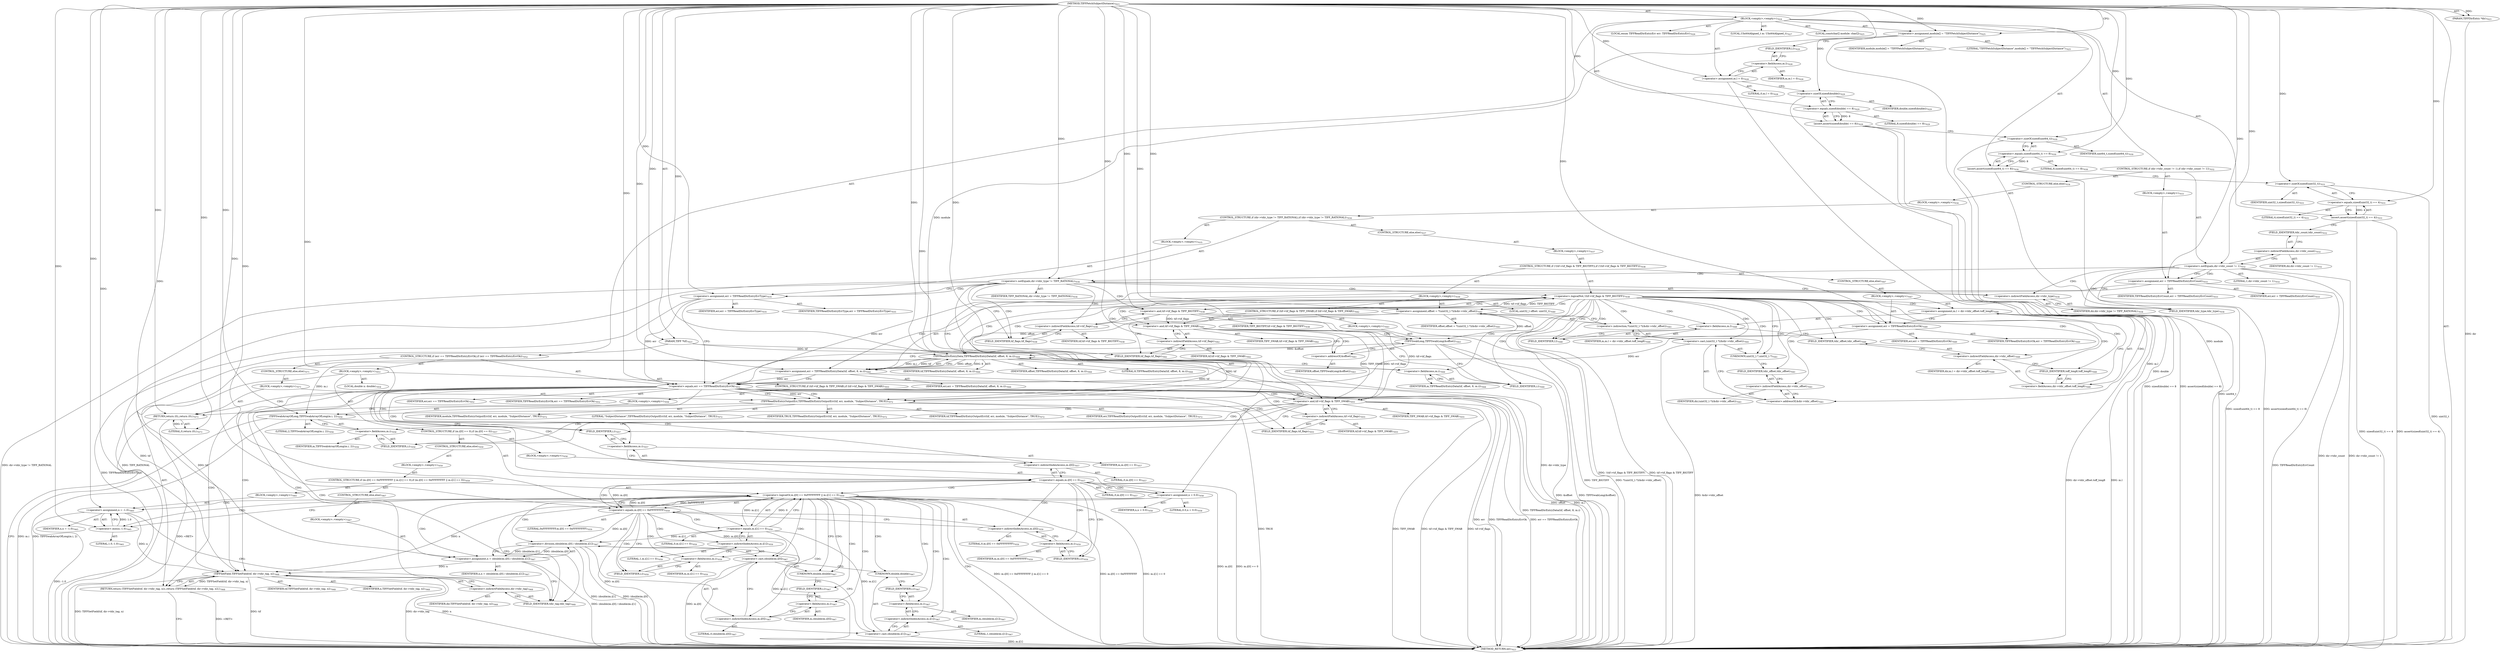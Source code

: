 digraph "TIFFFetchSubjectDistance" {  
"96665" [label = <(METHOD,TIFFFetchSubjectDistance)<SUB>7023</SUB>> ]
"96666" [label = <(PARAM,TIFF *tif)<SUB>7023</SUB>> ]
"96667" [label = <(PARAM,TIFFDirEntry *dir)<SUB>7023</SUB>> ]
"96668" [label = <(BLOCK,&lt;empty&gt;,&lt;empty&gt;)<SUB>7024</SUB>> ]
"96669" [label = <(LOCAL,constchar[] module: char[])<SUB>7025</SUB>> ]
"96670" [label = <(&lt;operator&gt;.assignment,module[] = &quot;TIFFFetchSubjectDistance&quot;)<SUB>7025</SUB>> ]
"96671" [label = <(IDENTIFIER,module,module[] = &quot;TIFFFetchSubjectDistance&quot;)<SUB>7025</SUB>> ]
"96672" [label = <(LITERAL,&quot;TIFFFetchSubjectDistance&quot;,module[] = &quot;TIFFFetchSubjectDistance&quot;)<SUB>7025</SUB>> ]
"96673" [label = <(LOCAL,enum TIFFReadDirEntryErr err: TIFFReadDirEntryErr)<SUB>7026</SUB>> ]
"96674" [label = <(LOCAL,UInt64Aligned_t m: UInt64Aligned_t)<SUB>7027</SUB>> ]
"96675" [label = <(&lt;operator&gt;.assignment,m.l = 0)<SUB>7028</SUB>> ]
"96676" [label = <(&lt;operator&gt;.fieldAccess,m.l)<SUB>7028</SUB>> ]
"96677" [label = <(IDENTIFIER,m,m.l = 0)<SUB>7028</SUB>> ]
"96678" [label = <(FIELD_IDENTIFIER,l,l)<SUB>7028</SUB>> ]
"96679" [label = <(LITERAL,0,m.l = 0)<SUB>7028</SUB>> ]
"96680" [label = <(assert,assert(sizeof(double) == 8))<SUB>7029</SUB>> ]
"96681" [label = <(&lt;operator&gt;.equals,sizeof(double) == 8)<SUB>7029</SUB>> ]
"96682" [label = <(&lt;operator&gt;.sizeOf,sizeof(double))<SUB>7029</SUB>> ]
"96683" [label = <(IDENTIFIER,double,sizeof(double))<SUB>7029</SUB>> ]
"96684" [label = <(LITERAL,8,sizeof(double) == 8)<SUB>7029</SUB>> ]
"96685" [label = <(assert,assert(sizeof(uint64_t) == 8))<SUB>7030</SUB>> ]
"96686" [label = <(&lt;operator&gt;.equals,sizeof(uint64_t) == 8)<SUB>7030</SUB>> ]
"96687" [label = <(&lt;operator&gt;.sizeOf,sizeof(uint64_t))<SUB>7030</SUB>> ]
"96688" [label = <(IDENTIFIER,uint64_t,sizeof(uint64_t))<SUB>7030</SUB>> ]
"96689" [label = <(LITERAL,8,sizeof(uint64_t) == 8)<SUB>7030</SUB>> ]
"96690" [label = <(assert,assert(sizeof(uint32_t) == 4))<SUB>7031</SUB>> ]
"96691" [label = <(&lt;operator&gt;.equals,sizeof(uint32_t) == 4)<SUB>7031</SUB>> ]
"96692" [label = <(&lt;operator&gt;.sizeOf,sizeof(uint32_t))<SUB>7031</SUB>> ]
"96693" [label = <(IDENTIFIER,uint32_t,sizeof(uint32_t))<SUB>7031</SUB>> ]
"96694" [label = <(LITERAL,4,sizeof(uint32_t) == 4)<SUB>7031</SUB>> ]
"96695" [label = <(CONTROL_STRUCTURE,if (dir-&gt;tdir_count != 1),if (dir-&gt;tdir_count != 1))<SUB>7032</SUB>> ]
"96696" [label = <(&lt;operator&gt;.notEquals,dir-&gt;tdir_count != 1)<SUB>7032</SUB>> ]
"96697" [label = <(&lt;operator&gt;.indirectFieldAccess,dir-&gt;tdir_count)<SUB>7032</SUB>> ]
"96698" [label = <(IDENTIFIER,dir,dir-&gt;tdir_count != 1)<SUB>7032</SUB>> ]
"96699" [label = <(FIELD_IDENTIFIER,tdir_count,tdir_count)<SUB>7032</SUB>> ]
"96700" [label = <(LITERAL,1,dir-&gt;tdir_count != 1)<SUB>7032</SUB>> ]
"96701" [label = <(BLOCK,&lt;empty&gt;,&lt;empty&gt;)<SUB>7033</SUB>> ]
"96702" [label = <(&lt;operator&gt;.assignment,err = TIFFReadDirEntryErrCount)<SUB>7033</SUB>> ]
"96703" [label = <(IDENTIFIER,err,err = TIFFReadDirEntryErrCount)<SUB>7033</SUB>> ]
"96704" [label = <(IDENTIFIER,TIFFReadDirEntryErrCount,err = TIFFReadDirEntryErrCount)<SUB>7033</SUB>> ]
"96705" [label = <(CONTROL_STRUCTURE,else,else)<SUB>7034</SUB>> ]
"96706" [label = <(BLOCK,&lt;empty&gt;,&lt;empty&gt;)<SUB>7034</SUB>> ]
"96707" [label = <(CONTROL_STRUCTURE,if (dir-&gt;tdir_type != TIFF_RATIONAL),if (dir-&gt;tdir_type != TIFF_RATIONAL))<SUB>7034</SUB>> ]
"96708" [label = <(&lt;operator&gt;.notEquals,dir-&gt;tdir_type != TIFF_RATIONAL)<SUB>7034</SUB>> ]
"96709" [label = <(&lt;operator&gt;.indirectFieldAccess,dir-&gt;tdir_type)<SUB>7034</SUB>> ]
"96710" [label = <(IDENTIFIER,dir,dir-&gt;tdir_type != TIFF_RATIONAL)<SUB>7034</SUB>> ]
"96711" [label = <(FIELD_IDENTIFIER,tdir_type,tdir_type)<SUB>7034</SUB>> ]
"96712" [label = <(IDENTIFIER,TIFF_RATIONAL,dir-&gt;tdir_type != TIFF_RATIONAL)<SUB>7034</SUB>> ]
"96713" [label = <(BLOCK,&lt;empty&gt;,&lt;empty&gt;)<SUB>7035</SUB>> ]
"96714" [label = <(&lt;operator&gt;.assignment,err = TIFFReadDirEntryErrType)<SUB>7035</SUB>> ]
"96715" [label = <(IDENTIFIER,err,err = TIFFReadDirEntryErrType)<SUB>7035</SUB>> ]
"96716" [label = <(IDENTIFIER,TIFFReadDirEntryErrType,err = TIFFReadDirEntryErrType)<SUB>7035</SUB>> ]
"96717" [label = <(CONTROL_STRUCTURE,else,else)<SUB>7037</SUB>> ]
"96718" [label = <(BLOCK,&lt;empty&gt;,&lt;empty&gt;)<SUB>7037</SUB>> ]
"96719" [label = <(CONTROL_STRUCTURE,if (!(tif-&gt;tif_flags &amp; TIFF_BIGTIFF)),if (!(tif-&gt;tif_flags &amp; TIFF_BIGTIFF)))<SUB>7038</SUB>> ]
"96720" [label = <(&lt;operator&gt;.logicalNot,!(tif-&gt;tif_flags &amp; TIFF_BIGTIFF))<SUB>7038</SUB>> ]
"96721" [label = <(&lt;operator&gt;.and,tif-&gt;tif_flags &amp; TIFF_BIGTIFF)<SUB>7038</SUB>> ]
"96722" [label = <(&lt;operator&gt;.indirectFieldAccess,tif-&gt;tif_flags)<SUB>7038</SUB>> ]
"96723" [label = <(IDENTIFIER,tif,tif-&gt;tif_flags &amp; TIFF_BIGTIFF)<SUB>7038</SUB>> ]
"96724" [label = <(FIELD_IDENTIFIER,tif_flags,tif_flags)<SUB>7038</SUB>> ]
"96725" [label = <(IDENTIFIER,TIFF_BIGTIFF,tif-&gt;tif_flags &amp; TIFF_BIGTIFF)<SUB>7038</SUB>> ]
"96726" [label = <(BLOCK,&lt;empty&gt;,&lt;empty&gt;)<SUB>7039</SUB>> ]
"96727" [label = <(LOCAL,uint32_t offset: uint32_t)<SUB>7040</SUB>> ]
"96728" [label = <(&lt;operator&gt;.assignment,offset = *(uint32_t *)(&amp;dir-&gt;tdir_offset))<SUB>7041</SUB>> ]
"96729" [label = <(IDENTIFIER,offset,offset = *(uint32_t *)(&amp;dir-&gt;tdir_offset))<SUB>7041</SUB>> ]
"96730" [label = <(&lt;operator&gt;.indirection,*(uint32_t *)(&amp;dir-&gt;tdir_offset))<SUB>7041</SUB>> ]
"96731" [label = <(&lt;operator&gt;.cast,(uint32_t *)(&amp;dir-&gt;tdir_offset))<SUB>7041</SUB>> ]
"96732" [label = <(UNKNOWN,uint32_t *,uint32_t *)<SUB>7041</SUB>> ]
"96733" [label = <(&lt;operator&gt;.addressOf,&amp;dir-&gt;tdir_offset)<SUB>7041</SUB>> ]
"96734" [label = <(&lt;operator&gt;.indirectFieldAccess,dir-&gt;tdir_offset)<SUB>7041</SUB>> ]
"96735" [label = <(IDENTIFIER,dir,(uint32_t *)(&amp;dir-&gt;tdir_offset))<SUB>7041</SUB>> ]
"96736" [label = <(FIELD_IDENTIFIER,tdir_offset,tdir_offset)<SUB>7041</SUB>> ]
"96737" [label = <(CONTROL_STRUCTURE,if (tif-&gt;tif_flags &amp; TIFF_SWAB),if (tif-&gt;tif_flags &amp; TIFF_SWAB))<SUB>7042</SUB>> ]
"96738" [label = <(&lt;operator&gt;.and,tif-&gt;tif_flags &amp; TIFF_SWAB)<SUB>7042</SUB>> ]
"96739" [label = <(&lt;operator&gt;.indirectFieldAccess,tif-&gt;tif_flags)<SUB>7042</SUB>> ]
"96740" [label = <(IDENTIFIER,tif,tif-&gt;tif_flags &amp; TIFF_SWAB)<SUB>7042</SUB>> ]
"96741" [label = <(FIELD_IDENTIFIER,tif_flags,tif_flags)<SUB>7042</SUB>> ]
"96742" [label = <(IDENTIFIER,TIFF_SWAB,tif-&gt;tif_flags &amp; TIFF_SWAB)<SUB>7042</SUB>> ]
"96743" [label = <(BLOCK,&lt;empty&gt;,&lt;empty&gt;)<SUB>7043</SUB>> ]
"96744" [label = <(TIFFSwabLong,TIFFSwabLong(&amp;offset))<SUB>7043</SUB>> ]
"96745" [label = <(&lt;operator&gt;.addressOf,&amp;offset)<SUB>7043</SUB>> ]
"96746" [label = <(IDENTIFIER,offset,TIFFSwabLong(&amp;offset))<SUB>7043</SUB>> ]
"96747" [label = <(&lt;operator&gt;.assignment,err = TIFFReadDirEntryData(tif, offset, 8, m.i))<SUB>7044</SUB>> ]
"96748" [label = <(IDENTIFIER,err,err = TIFFReadDirEntryData(tif, offset, 8, m.i))<SUB>7044</SUB>> ]
"96749" [label = <(TIFFReadDirEntryData,TIFFReadDirEntryData(tif, offset, 8, m.i))<SUB>7044</SUB>> ]
"96750" [label = <(IDENTIFIER,tif,TIFFReadDirEntryData(tif, offset, 8, m.i))<SUB>7044</SUB>> ]
"96751" [label = <(IDENTIFIER,offset,TIFFReadDirEntryData(tif, offset, 8, m.i))<SUB>7044</SUB>> ]
"96752" [label = <(LITERAL,8,TIFFReadDirEntryData(tif, offset, 8, m.i))<SUB>7044</SUB>> ]
"96753" [label = <(&lt;operator&gt;.fieldAccess,m.i)<SUB>7044</SUB>> ]
"96754" [label = <(IDENTIFIER,m,TIFFReadDirEntryData(tif, offset, 8, m.i))<SUB>7044</SUB>> ]
"96755" [label = <(FIELD_IDENTIFIER,i,i)<SUB>7044</SUB>> ]
"96756" [label = <(CONTROL_STRUCTURE,else,else)<SUB>7047</SUB>> ]
"96757" [label = <(BLOCK,&lt;empty&gt;,&lt;empty&gt;)<SUB>7047</SUB>> ]
"96758" [label = <(&lt;operator&gt;.assignment,m.l = dir-&gt;tdir_offset.toff_long8)<SUB>7048</SUB>> ]
"96759" [label = <(&lt;operator&gt;.fieldAccess,m.l)<SUB>7048</SUB>> ]
"96760" [label = <(IDENTIFIER,m,m.l = dir-&gt;tdir_offset.toff_long8)<SUB>7048</SUB>> ]
"96761" [label = <(FIELD_IDENTIFIER,l,l)<SUB>7048</SUB>> ]
"96762" [label = <(&lt;operator&gt;.fieldAccess,dir-&gt;tdir_offset.toff_long8)<SUB>7048</SUB>> ]
"96763" [label = <(&lt;operator&gt;.indirectFieldAccess,dir-&gt;tdir_offset)<SUB>7048</SUB>> ]
"96764" [label = <(IDENTIFIER,dir,m.l = dir-&gt;tdir_offset.toff_long8)<SUB>7048</SUB>> ]
"96765" [label = <(FIELD_IDENTIFIER,tdir_offset,tdir_offset)<SUB>7048</SUB>> ]
"96766" [label = <(FIELD_IDENTIFIER,toff_long8,toff_long8)<SUB>7048</SUB>> ]
"96767" [label = <(&lt;operator&gt;.assignment,err = TIFFReadDirEntryErrOk)<SUB>7049</SUB>> ]
"96768" [label = <(IDENTIFIER,err,err = TIFFReadDirEntryErrOk)<SUB>7049</SUB>> ]
"96769" [label = <(IDENTIFIER,TIFFReadDirEntryErrOk,err = TIFFReadDirEntryErrOk)<SUB>7049</SUB>> ]
"96770" [label = <(CONTROL_STRUCTURE,if (err == TIFFReadDirEntryErrOk),if (err == TIFFReadDirEntryErrOk))<SUB>7052</SUB>> ]
"96771" [label = <(&lt;operator&gt;.equals,err == TIFFReadDirEntryErrOk)<SUB>7052</SUB>> ]
"96772" [label = <(IDENTIFIER,err,err == TIFFReadDirEntryErrOk)<SUB>7052</SUB>> ]
"96773" [label = <(IDENTIFIER,TIFFReadDirEntryErrOk,err == TIFFReadDirEntryErrOk)<SUB>7052</SUB>> ]
"96774" [label = <(BLOCK,&lt;empty&gt;,&lt;empty&gt;)<SUB>7053</SUB>> ]
"96775" [label = <(LOCAL,double n: double)<SUB>7054</SUB>> ]
"96776" [label = <(CONTROL_STRUCTURE,if (tif-&gt;tif_flags &amp; TIFF_SWAB),if (tif-&gt;tif_flags &amp; TIFF_SWAB))<SUB>7055</SUB>> ]
"96777" [label = <(&lt;operator&gt;.and,tif-&gt;tif_flags &amp; TIFF_SWAB)<SUB>7055</SUB>> ]
"96778" [label = <(&lt;operator&gt;.indirectFieldAccess,tif-&gt;tif_flags)<SUB>7055</SUB>> ]
"96779" [label = <(IDENTIFIER,tif,tif-&gt;tif_flags &amp; TIFF_SWAB)<SUB>7055</SUB>> ]
"96780" [label = <(FIELD_IDENTIFIER,tif_flags,tif_flags)<SUB>7055</SUB>> ]
"96781" [label = <(IDENTIFIER,TIFF_SWAB,tif-&gt;tif_flags &amp; TIFF_SWAB)<SUB>7055</SUB>> ]
"96782" [label = <(BLOCK,&lt;empty&gt;,&lt;empty&gt;)<SUB>7056</SUB>> ]
"96783" [label = <(TIFFSwabArrayOfLong,TIFFSwabArrayOfLong(m.i, 2))<SUB>7056</SUB>> ]
"96784" [label = <(&lt;operator&gt;.fieldAccess,m.i)<SUB>7056</SUB>> ]
"96785" [label = <(IDENTIFIER,m,TIFFSwabArrayOfLong(m.i, 2))<SUB>7056</SUB>> ]
"96786" [label = <(FIELD_IDENTIFIER,i,i)<SUB>7056</SUB>> ]
"96787" [label = <(LITERAL,2,TIFFSwabArrayOfLong(m.i, 2))<SUB>7056</SUB>> ]
"96788" [label = <(CONTROL_STRUCTURE,if (m.i[0] == 0),if (m.i[0] == 0))<SUB>7057</SUB>> ]
"96789" [label = <(&lt;operator&gt;.equals,m.i[0] == 0)<SUB>7057</SUB>> ]
"96790" [label = <(&lt;operator&gt;.indirectIndexAccess,m.i[0])<SUB>7057</SUB>> ]
"96791" [label = <(&lt;operator&gt;.fieldAccess,m.i)<SUB>7057</SUB>> ]
"96792" [label = <(IDENTIFIER,m,m.i[0] == 0)<SUB>7057</SUB>> ]
"96793" [label = <(FIELD_IDENTIFIER,i,i)<SUB>7057</SUB>> ]
"96794" [label = <(LITERAL,0,m.i[0] == 0)<SUB>7057</SUB>> ]
"96795" [label = <(LITERAL,0,m.i[0] == 0)<SUB>7057</SUB>> ]
"96796" [label = <(BLOCK,&lt;empty&gt;,&lt;empty&gt;)<SUB>7058</SUB>> ]
"96797" [label = <(&lt;operator&gt;.assignment,n = 0.0)<SUB>7058</SUB>> ]
"96798" [label = <(IDENTIFIER,n,n = 0.0)<SUB>7058</SUB>> ]
"96799" [label = <(LITERAL,0.0,n = 0.0)<SUB>7058</SUB>> ]
"96800" [label = <(CONTROL_STRUCTURE,else,else)<SUB>7059</SUB>> ]
"96801" [label = <(BLOCK,&lt;empty&gt;,&lt;empty&gt;)<SUB>7059</SUB>> ]
"96802" [label = <(CONTROL_STRUCTURE,if (m.i[0] == 0xFFFFFFFF || m.i[1] == 0),if (m.i[0] == 0xFFFFFFFF || m.i[1] == 0))<SUB>7059</SUB>> ]
"96803" [label = <(&lt;operator&gt;.logicalOr,m.i[0] == 0xFFFFFFFF || m.i[1] == 0)<SUB>7059</SUB>> ]
"96804" [label = <(&lt;operator&gt;.equals,m.i[0] == 0xFFFFFFFF)<SUB>7059</SUB>> ]
"96805" [label = <(&lt;operator&gt;.indirectIndexAccess,m.i[0])<SUB>7059</SUB>> ]
"96806" [label = <(&lt;operator&gt;.fieldAccess,m.i)<SUB>7059</SUB>> ]
"96807" [label = <(IDENTIFIER,m,m.i[0] == 0xFFFFFFFF)<SUB>7059</SUB>> ]
"96808" [label = <(FIELD_IDENTIFIER,i,i)<SUB>7059</SUB>> ]
"96809" [label = <(LITERAL,0,m.i[0] == 0xFFFFFFFF)<SUB>7059</SUB>> ]
"96810" [label = <(LITERAL,0xFFFFFFFF,m.i[0] == 0xFFFFFFFF)<SUB>7059</SUB>> ]
"96811" [label = <(&lt;operator&gt;.equals,m.i[1] == 0)<SUB>7059</SUB>> ]
"96812" [label = <(&lt;operator&gt;.indirectIndexAccess,m.i[1])<SUB>7059</SUB>> ]
"96813" [label = <(&lt;operator&gt;.fieldAccess,m.i)<SUB>7059</SUB>> ]
"96814" [label = <(IDENTIFIER,m,m.i[1] == 0)<SUB>7059</SUB>> ]
"96815" [label = <(FIELD_IDENTIFIER,i,i)<SUB>7059</SUB>> ]
"96816" [label = <(LITERAL,1,m.i[1] == 0)<SUB>7059</SUB>> ]
"96817" [label = <(LITERAL,0,m.i[1] == 0)<SUB>7059</SUB>> ]
"96818" [label = <(BLOCK,&lt;empty&gt;,&lt;empty&gt;)<SUB>7065</SUB>> ]
"96819" [label = <(&lt;operator&gt;.assignment,n = -1.0)<SUB>7065</SUB>> ]
"96820" [label = <(IDENTIFIER,n,n = -1.0)<SUB>7065</SUB>> ]
"96821" [label = <(&lt;operator&gt;.minus,-1.0)<SUB>7065</SUB>> ]
"96822" [label = <(LITERAL,1.0,-1.0)<SUB>7065</SUB>> ]
"96823" [label = <(CONTROL_STRUCTURE,else,else)<SUB>7067</SUB>> ]
"96824" [label = <(BLOCK,&lt;empty&gt;,&lt;empty&gt;)<SUB>7067</SUB>> ]
"96825" [label = <(&lt;operator&gt;.assignment,n = (double)m.i[0] / (double)m.i[1])<SUB>7067</SUB>> ]
"96826" [label = <(IDENTIFIER,n,n = (double)m.i[0] / (double)m.i[1])<SUB>7067</SUB>> ]
"96827" [label = <(&lt;operator&gt;.division,(double)m.i[0] / (double)m.i[1])<SUB>7067</SUB>> ]
"96828" [label = <(&lt;operator&gt;.cast,(double)m.i[0])<SUB>7067</SUB>> ]
"96829" [label = <(UNKNOWN,double,double)<SUB>7067</SUB>> ]
"96830" [label = <(&lt;operator&gt;.indirectIndexAccess,m.i[0])<SUB>7067</SUB>> ]
"96831" [label = <(&lt;operator&gt;.fieldAccess,m.i)<SUB>7067</SUB>> ]
"96832" [label = <(IDENTIFIER,m,(double)m.i[0])<SUB>7067</SUB>> ]
"96833" [label = <(FIELD_IDENTIFIER,i,i)<SUB>7067</SUB>> ]
"96834" [label = <(LITERAL,0,(double)m.i[0])<SUB>7067</SUB>> ]
"96835" [label = <(&lt;operator&gt;.cast,(double)m.i[1])<SUB>7067</SUB>> ]
"96836" [label = <(UNKNOWN,double,double)<SUB>7067</SUB>> ]
"96837" [label = <(&lt;operator&gt;.indirectIndexAccess,m.i[1])<SUB>7067</SUB>> ]
"96838" [label = <(&lt;operator&gt;.fieldAccess,m.i)<SUB>7067</SUB>> ]
"96839" [label = <(IDENTIFIER,m,(double)m.i[1])<SUB>7067</SUB>> ]
"96840" [label = <(FIELD_IDENTIFIER,i,i)<SUB>7067</SUB>> ]
"96841" [label = <(LITERAL,1,(double)m.i[1])<SUB>7067</SUB>> ]
"96842" [label = <(RETURN,return (TIFFSetField(tif, dir-&gt;tdir_tag, n));,return (TIFFSetField(tif, dir-&gt;tdir_tag, n));)<SUB>7068</SUB>> ]
"96843" [label = <(TIFFSetField,TIFFSetField(tif, dir-&gt;tdir_tag, n))<SUB>7068</SUB>> ]
"96844" [label = <(IDENTIFIER,tif,TIFFSetField(tif, dir-&gt;tdir_tag, n))<SUB>7068</SUB>> ]
"96845" [label = <(&lt;operator&gt;.indirectFieldAccess,dir-&gt;tdir_tag)<SUB>7068</SUB>> ]
"96846" [label = <(IDENTIFIER,dir,TIFFSetField(tif, dir-&gt;tdir_tag, n))<SUB>7068</SUB>> ]
"96847" [label = <(FIELD_IDENTIFIER,tdir_tag,tdir_tag)<SUB>7068</SUB>> ]
"96848" [label = <(IDENTIFIER,n,TIFFSetField(tif, dir-&gt;tdir_tag, n))<SUB>7068</SUB>> ]
"96849" [label = <(CONTROL_STRUCTURE,else,else)<SUB>7071</SUB>> ]
"96850" [label = <(BLOCK,&lt;empty&gt;,&lt;empty&gt;)<SUB>7071</SUB>> ]
"96851" [label = <(TIFFReadDirEntryOutputErr,TIFFReadDirEntryOutputErr(tif, err, module, &quot;SubjectDistance&quot;, TRUE))<SUB>7072</SUB>> ]
"96852" [label = <(IDENTIFIER,tif,TIFFReadDirEntryOutputErr(tif, err, module, &quot;SubjectDistance&quot;, TRUE))<SUB>7072</SUB>> ]
"96853" [label = <(IDENTIFIER,err,TIFFReadDirEntryOutputErr(tif, err, module, &quot;SubjectDistance&quot;, TRUE))<SUB>7072</SUB>> ]
"96854" [label = <(IDENTIFIER,module,TIFFReadDirEntryOutputErr(tif, err, module, &quot;SubjectDistance&quot;, TRUE))<SUB>7072</SUB>> ]
"96855" [label = <(LITERAL,&quot;SubjectDistance&quot;,TIFFReadDirEntryOutputErr(tif, err, module, &quot;SubjectDistance&quot;, TRUE))<SUB>7072</SUB>> ]
"96856" [label = <(IDENTIFIER,TRUE,TIFFReadDirEntryOutputErr(tif, err, module, &quot;SubjectDistance&quot;, TRUE))<SUB>7072</SUB>> ]
"96857" [label = <(RETURN,return (0);,return (0);)<SUB>7073</SUB>> ]
"96858" [label = <(LITERAL,0,return (0);)<SUB>7073</SUB>> ]
"96859" [label = <(METHOD_RETURN,int)<SUB>7023</SUB>> ]
  "96665" -> "96666"  [ label = "AST: "] 
  "96665" -> "96667"  [ label = "AST: "] 
  "96665" -> "96668"  [ label = "AST: "] 
  "96665" -> "96859"  [ label = "AST: "] 
  "96668" -> "96669"  [ label = "AST: "] 
  "96668" -> "96670"  [ label = "AST: "] 
  "96668" -> "96673"  [ label = "AST: "] 
  "96668" -> "96674"  [ label = "AST: "] 
  "96668" -> "96675"  [ label = "AST: "] 
  "96668" -> "96680"  [ label = "AST: "] 
  "96668" -> "96685"  [ label = "AST: "] 
  "96668" -> "96690"  [ label = "AST: "] 
  "96668" -> "96695"  [ label = "AST: "] 
  "96668" -> "96770"  [ label = "AST: "] 
  "96670" -> "96671"  [ label = "AST: "] 
  "96670" -> "96672"  [ label = "AST: "] 
  "96675" -> "96676"  [ label = "AST: "] 
  "96675" -> "96679"  [ label = "AST: "] 
  "96676" -> "96677"  [ label = "AST: "] 
  "96676" -> "96678"  [ label = "AST: "] 
  "96680" -> "96681"  [ label = "AST: "] 
  "96681" -> "96682"  [ label = "AST: "] 
  "96681" -> "96684"  [ label = "AST: "] 
  "96682" -> "96683"  [ label = "AST: "] 
  "96685" -> "96686"  [ label = "AST: "] 
  "96686" -> "96687"  [ label = "AST: "] 
  "96686" -> "96689"  [ label = "AST: "] 
  "96687" -> "96688"  [ label = "AST: "] 
  "96690" -> "96691"  [ label = "AST: "] 
  "96691" -> "96692"  [ label = "AST: "] 
  "96691" -> "96694"  [ label = "AST: "] 
  "96692" -> "96693"  [ label = "AST: "] 
  "96695" -> "96696"  [ label = "AST: "] 
  "96695" -> "96701"  [ label = "AST: "] 
  "96695" -> "96705"  [ label = "AST: "] 
  "96696" -> "96697"  [ label = "AST: "] 
  "96696" -> "96700"  [ label = "AST: "] 
  "96697" -> "96698"  [ label = "AST: "] 
  "96697" -> "96699"  [ label = "AST: "] 
  "96701" -> "96702"  [ label = "AST: "] 
  "96702" -> "96703"  [ label = "AST: "] 
  "96702" -> "96704"  [ label = "AST: "] 
  "96705" -> "96706"  [ label = "AST: "] 
  "96706" -> "96707"  [ label = "AST: "] 
  "96707" -> "96708"  [ label = "AST: "] 
  "96707" -> "96713"  [ label = "AST: "] 
  "96707" -> "96717"  [ label = "AST: "] 
  "96708" -> "96709"  [ label = "AST: "] 
  "96708" -> "96712"  [ label = "AST: "] 
  "96709" -> "96710"  [ label = "AST: "] 
  "96709" -> "96711"  [ label = "AST: "] 
  "96713" -> "96714"  [ label = "AST: "] 
  "96714" -> "96715"  [ label = "AST: "] 
  "96714" -> "96716"  [ label = "AST: "] 
  "96717" -> "96718"  [ label = "AST: "] 
  "96718" -> "96719"  [ label = "AST: "] 
  "96719" -> "96720"  [ label = "AST: "] 
  "96719" -> "96726"  [ label = "AST: "] 
  "96719" -> "96756"  [ label = "AST: "] 
  "96720" -> "96721"  [ label = "AST: "] 
  "96721" -> "96722"  [ label = "AST: "] 
  "96721" -> "96725"  [ label = "AST: "] 
  "96722" -> "96723"  [ label = "AST: "] 
  "96722" -> "96724"  [ label = "AST: "] 
  "96726" -> "96727"  [ label = "AST: "] 
  "96726" -> "96728"  [ label = "AST: "] 
  "96726" -> "96737"  [ label = "AST: "] 
  "96726" -> "96747"  [ label = "AST: "] 
  "96728" -> "96729"  [ label = "AST: "] 
  "96728" -> "96730"  [ label = "AST: "] 
  "96730" -> "96731"  [ label = "AST: "] 
  "96731" -> "96732"  [ label = "AST: "] 
  "96731" -> "96733"  [ label = "AST: "] 
  "96733" -> "96734"  [ label = "AST: "] 
  "96734" -> "96735"  [ label = "AST: "] 
  "96734" -> "96736"  [ label = "AST: "] 
  "96737" -> "96738"  [ label = "AST: "] 
  "96737" -> "96743"  [ label = "AST: "] 
  "96738" -> "96739"  [ label = "AST: "] 
  "96738" -> "96742"  [ label = "AST: "] 
  "96739" -> "96740"  [ label = "AST: "] 
  "96739" -> "96741"  [ label = "AST: "] 
  "96743" -> "96744"  [ label = "AST: "] 
  "96744" -> "96745"  [ label = "AST: "] 
  "96745" -> "96746"  [ label = "AST: "] 
  "96747" -> "96748"  [ label = "AST: "] 
  "96747" -> "96749"  [ label = "AST: "] 
  "96749" -> "96750"  [ label = "AST: "] 
  "96749" -> "96751"  [ label = "AST: "] 
  "96749" -> "96752"  [ label = "AST: "] 
  "96749" -> "96753"  [ label = "AST: "] 
  "96753" -> "96754"  [ label = "AST: "] 
  "96753" -> "96755"  [ label = "AST: "] 
  "96756" -> "96757"  [ label = "AST: "] 
  "96757" -> "96758"  [ label = "AST: "] 
  "96757" -> "96767"  [ label = "AST: "] 
  "96758" -> "96759"  [ label = "AST: "] 
  "96758" -> "96762"  [ label = "AST: "] 
  "96759" -> "96760"  [ label = "AST: "] 
  "96759" -> "96761"  [ label = "AST: "] 
  "96762" -> "96763"  [ label = "AST: "] 
  "96762" -> "96766"  [ label = "AST: "] 
  "96763" -> "96764"  [ label = "AST: "] 
  "96763" -> "96765"  [ label = "AST: "] 
  "96767" -> "96768"  [ label = "AST: "] 
  "96767" -> "96769"  [ label = "AST: "] 
  "96770" -> "96771"  [ label = "AST: "] 
  "96770" -> "96774"  [ label = "AST: "] 
  "96770" -> "96849"  [ label = "AST: "] 
  "96771" -> "96772"  [ label = "AST: "] 
  "96771" -> "96773"  [ label = "AST: "] 
  "96774" -> "96775"  [ label = "AST: "] 
  "96774" -> "96776"  [ label = "AST: "] 
  "96774" -> "96788"  [ label = "AST: "] 
  "96774" -> "96842"  [ label = "AST: "] 
  "96776" -> "96777"  [ label = "AST: "] 
  "96776" -> "96782"  [ label = "AST: "] 
  "96777" -> "96778"  [ label = "AST: "] 
  "96777" -> "96781"  [ label = "AST: "] 
  "96778" -> "96779"  [ label = "AST: "] 
  "96778" -> "96780"  [ label = "AST: "] 
  "96782" -> "96783"  [ label = "AST: "] 
  "96783" -> "96784"  [ label = "AST: "] 
  "96783" -> "96787"  [ label = "AST: "] 
  "96784" -> "96785"  [ label = "AST: "] 
  "96784" -> "96786"  [ label = "AST: "] 
  "96788" -> "96789"  [ label = "AST: "] 
  "96788" -> "96796"  [ label = "AST: "] 
  "96788" -> "96800"  [ label = "AST: "] 
  "96789" -> "96790"  [ label = "AST: "] 
  "96789" -> "96795"  [ label = "AST: "] 
  "96790" -> "96791"  [ label = "AST: "] 
  "96790" -> "96794"  [ label = "AST: "] 
  "96791" -> "96792"  [ label = "AST: "] 
  "96791" -> "96793"  [ label = "AST: "] 
  "96796" -> "96797"  [ label = "AST: "] 
  "96797" -> "96798"  [ label = "AST: "] 
  "96797" -> "96799"  [ label = "AST: "] 
  "96800" -> "96801"  [ label = "AST: "] 
  "96801" -> "96802"  [ label = "AST: "] 
  "96802" -> "96803"  [ label = "AST: "] 
  "96802" -> "96818"  [ label = "AST: "] 
  "96802" -> "96823"  [ label = "AST: "] 
  "96803" -> "96804"  [ label = "AST: "] 
  "96803" -> "96811"  [ label = "AST: "] 
  "96804" -> "96805"  [ label = "AST: "] 
  "96804" -> "96810"  [ label = "AST: "] 
  "96805" -> "96806"  [ label = "AST: "] 
  "96805" -> "96809"  [ label = "AST: "] 
  "96806" -> "96807"  [ label = "AST: "] 
  "96806" -> "96808"  [ label = "AST: "] 
  "96811" -> "96812"  [ label = "AST: "] 
  "96811" -> "96817"  [ label = "AST: "] 
  "96812" -> "96813"  [ label = "AST: "] 
  "96812" -> "96816"  [ label = "AST: "] 
  "96813" -> "96814"  [ label = "AST: "] 
  "96813" -> "96815"  [ label = "AST: "] 
  "96818" -> "96819"  [ label = "AST: "] 
  "96819" -> "96820"  [ label = "AST: "] 
  "96819" -> "96821"  [ label = "AST: "] 
  "96821" -> "96822"  [ label = "AST: "] 
  "96823" -> "96824"  [ label = "AST: "] 
  "96824" -> "96825"  [ label = "AST: "] 
  "96825" -> "96826"  [ label = "AST: "] 
  "96825" -> "96827"  [ label = "AST: "] 
  "96827" -> "96828"  [ label = "AST: "] 
  "96827" -> "96835"  [ label = "AST: "] 
  "96828" -> "96829"  [ label = "AST: "] 
  "96828" -> "96830"  [ label = "AST: "] 
  "96830" -> "96831"  [ label = "AST: "] 
  "96830" -> "96834"  [ label = "AST: "] 
  "96831" -> "96832"  [ label = "AST: "] 
  "96831" -> "96833"  [ label = "AST: "] 
  "96835" -> "96836"  [ label = "AST: "] 
  "96835" -> "96837"  [ label = "AST: "] 
  "96837" -> "96838"  [ label = "AST: "] 
  "96837" -> "96841"  [ label = "AST: "] 
  "96838" -> "96839"  [ label = "AST: "] 
  "96838" -> "96840"  [ label = "AST: "] 
  "96842" -> "96843"  [ label = "AST: "] 
  "96843" -> "96844"  [ label = "AST: "] 
  "96843" -> "96845"  [ label = "AST: "] 
  "96843" -> "96848"  [ label = "AST: "] 
  "96845" -> "96846"  [ label = "AST: "] 
  "96845" -> "96847"  [ label = "AST: "] 
  "96849" -> "96850"  [ label = "AST: "] 
  "96850" -> "96851"  [ label = "AST: "] 
  "96850" -> "96857"  [ label = "AST: "] 
  "96851" -> "96852"  [ label = "AST: "] 
  "96851" -> "96853"  [ label = "AST: "] 
  "96851" -> "96854"  [ label = "AST: "] 
  "96851" -> "96855"  [ label = "AST: "] 
  "96851" -> "96856"  [ label = "AST: "] 
  "96857" -> "96858"  [ label = "AST: "] 
  "96670" -> "96678"  [ label = "CFG: "] 
  "96675" -> "96682"  [ label = "CFG: "] 
  "96680" -> "96687"  [ label = "CFG: "] 
  "96685" -> "96692"  [ label = "CFG: "] 
  "96690" -> "96699"  [ label = "CFG: "] 
  "96676" -> "96675"  [ label = "CFG: "] 
  "96681" -> "96680"  [ label = "CFG: "] 
  "96686" -> "96685"  [ label = "CFG: "] 
  "96691" -> "96690"  [ label = "CFG: "] 
  "96696" -> "96702"  [ label = "CFG: "] 
  "96696" -> "96711"  [ label = "CFG: "] 
  "96771" -> "96780"  [ label = "CFG: "] 
  "96771" -> "96851"  [ label = "CFG: "] 
  "96678" -> "96676"  [ label = "CFG: "] 
  "96682" -> "96681"  [ label = "CFG: "] 
  "96687" -> "96686"  [ label = "CFG: "] 
  "96692" -> "96691"  [ label = "CFG: "] 
  "96697" -> "96696"  [ label = "CFG: "] 
  "96702" -> "96771"  [ label = "CFG: "] 
  "96842" -> "96859"  [ label = "CFG: "] 
  "96699" -> "96697"  [ label = "CFG: "] 
  "96777" -> "96786"  [ label = "CFG: "] 
  "96777" -> "96793"  [ label = "CFG: "] 
  "96789" -> "96797"  [ label = "CFG: "] 
  "96789" -> "96808"  [ label = "CFG: "] 
  "96843" -> "96842"  [ label = "CFG: "] 
  "96851" -> "96857"  [ label = "CFG: "] 
  "96857" -> "96859"  [ label = "CFG: "] 
  "96708" -> "96714"  [ label = "CFG: "] 
  "96708" -> "96724"  [ label = "CFG: "] 
  "96778" -> "96777"  [ label = "CFG: "] 
  "96783" -> "96793"  [ label = "CFG: "] 
  "96790" -> "96789"  [ label = "CFG: "] 
  "96797" -> "96847"  [ label = "CFG: "] 
  "96845" -> "96843"  [ label = "CFG: "] 
  "96709" -> "96708"  [ label = "CFG: "] 
  "96714" -> "96771"  [ label = "CFG: "] 
  "96780" -> "96778"  [ label = "CFG: "] 
  "96784" -> "96783"  [ label = "CFG: "] 
  "96791" -> "96790"  [ label = "CFG: "] 
  "96847" -> "96845"  [ label = "CFG: "] 
  "96711" -> "96709"  [ label = "CFG: "] 
  "96786" -> "96784"  [ label = "CFG: "] 
  "96793" -> "96791"  [ label = "CFG: "] 
  "96803" -> "96821"  [ label = "CFG: "] 
  "96803" -> "96829"  [ label = "CFG: "] 
  "96720" -> "96732"  [ label = "CFG: "] 
  "96720" -> "96761"  [ label = "CFG: "] 
  "96804" -> "96803"  [ label = "CFG: "] 
  "96804" -> "96815"  [ label = "CFG: "] 
  "96811" -> "96803"  [ label = "CFG: "] 
  "96819" -> "96847"  [ label = "CFG: "] 
  "96721" -> "96720"  [ label = "CFG: "] 
  "96728" -> "96741"  [ label = "CFG: "] 
  "96747" -> "96771"  [ label = "CFG: "] 
  "96805" -> "96804"  [ label = "CFG: "] 
  "96812" -> "96811"  [ label = "CFG: "] 
  "96821" -> "96819"  [ label = "CFG: "] 
  "96825" -> "96847"  [ label = "CFG: "] 
  "96722" -> "96721"  [ label = "CFG: "] 
  "96730" -> "96728"  [ label = "CFG: "] 
  "96738" -> "96745"  [ label = "CFG: "] 
  "96738" -> "96755"  [ label = "CFG: "] 
  "96749" -> "96747"  [ label = "CFG: "] 
  "96758" -> "96767"  [ label = "CFG: "] 
  "96767" -> "96771"  [ label = "CFG: "] 
  "96806" -> "96805"  [ label = "CFG: "] 
  "96813" -> "96812"  [ label = "CFG: "] 
  "96827" -> "96825"  [ label = "CFG: "] 
  "96724" -> "96722"  [ label = "CFG: "] 
  "96731" -> "96730"  [ label = "CFG: "] 
  "96739" -> "96738"  [ label = "CFG: "] 
  "96744" -> "96755"  [ label = "CFG: "] 
  "96753" -> "96749"  [ label = "CFG: "] 
  "96759" -> "96765"  [ label = "CFG: "] 
  "96762" -> "96758"  [ label = "CFG: "] 
  "96808" -> "96806"  [ label = "CFG: "] 
  "96815" -> "96813"  [ label = "CFG: "] 
  "96828" -> "96836"  [ label = "CFG: "] 
  "96835" -> "96827"  [ label = "CFG: "] 
  "96732" -> "96736"  [ label = "CFG: "] 
  "96733" -> "96731"  [ label = "CFG: "] 
  "96741" -> "96739"  [ label = "CFG: "] 
  "96745" -> "96744"  [ label = "CFG: "] 
  "96755" -> "96753"  [ label = "CFG: "] 
  "96761" -> "96759"  [ label = "CFG: "] 
  "96763" -> "96766"  [ label = "CFG: "] 
  "96766" -> "96762"  [ label = "CFG: "] 
  "96829" -> "96833"  [ label = "CFG: "] 
  "96830" -> "96828"  [ label = "CFG: "] 
  "96836" -> "96840"  [ label = "CFG: "] 
  "96837" -> "96835"  [ label = "CFG: "] 
  "96734" -> "96733"  [ label = "CFG: "] 
  "96765" -> "96763"  [ label = "CFG: "] 
  "96831" -> "96830"  [ label = "CFG: "] 
  "96838" -> "96837"  [ label = "CFG: "] 
  "96736" -> "96734"  [ label = "CFG: "] 
  "96833" -> "96831"  [ label = "CFG: "] 
  "96840" -> "96838"  [ label = "CFG: "] 
  "96665" -> "96670"  [ label = "CFG: "] 
  "96842" -> "96859"  [ label = "DDG: &lt;RET&gt;"] 
  "96857" -> "96859"  [ label = "DDG: &lt;RET&gt;"] 
  "96667" -> "96859"  [ label = "DDG: dir"] 
  "96670" -> "96859"  [ label = "DDG: module"] 
  "96675" -> "96859"  [ label = "DDG: m.l"] 
  "96680" -> "96859"  [ label = "DDG: sizeof(double) == 8"] 
  "96680" -> "96859"  [ label = "DDG: assert(sizeof(double) == 8)"] 
  "96685" -> "96859"  [ label = "DDG: sizeof(uint64_t) == 8"] 
  "96685" -> "96859"  [ label = "DDG: assert(sizeof(uint64_t) == 8)"] 
  "96690" -> "96859"  [ label = "DDG: sizeof(uint32_t) == 4"] 
  "96690" -> "96859"  [ label = "DDG: assert(sizeof(uint32_t) == 4)"] 
  "96696" -> "96859"  [ label = "DDG: dir-&gt;tdir_count"] 
  "96696" -> "96859"  [ label = "DDG: dir-&gt;tdir_count != 1"] 
  "96708" -> "96859"  [ label = "DDG: dir-&gt;tdir_type"] 
  "96708" -> "96859"  [ label = "DDG: dir-&gt;tdir_type != TIFF_RATIONAL"] 
  "96720" -> "96859"  [ label = "DDG: tif-&gt;tif_flags &amp; TIFF_BIGTIFF"] 
  "96720" -> "96859"  [ label = "DDG: !(tif-&gt;tif_flags &amp; TIFF_BIGTIFF)"] 
  "96758" -> "96859"  [ label = "DDG: m.l"] 
  "96758" -> "96859"  [ label = "DDG: dir-&gt;tdir_offset.toff_long8"] 
  "96731" -> "96859"  [ label = "DDG: &amp;dir-&gt;tdir_offset"] 
  "96728" -> "96859"  [ label = "DDG: *(uint32_t *)(&amp;dir-&gt;tdir_offset)"] 
  "96744" -> "96859"  [ label = "DDG: &amp;offset"] 
  "96744" -> "96859"  [ label = "DDG: TIFFSwabLong(&amp;offset)"] 
  "96749" -> "96859"  [ label = "DDG: offset"] 
  "96749" -> "96859"  [ label = "DDG: m.i"] 
  "96747" -> "96859"  [ label = "DDG: TIFFReadDirEntryData(tif, offset, 8, m.i)"] 
  "96771" -> "96859"  [ label = "DDG: err"] 
  "96771" -> "96859"  [ label = "DDG: TIFFReadDirEntryErrOk"] 
  "96771" -> "96859"  [ label = "DDG: err == TIFFReadDirEntryErrOk"] 
  "96777" -> "96859"  [ label = "DDG: tif-&gt;tif_flags"] 
  "96777" -> "96859"  [ label = "DDG: TIFF_SWAB"] 
  "96777" -> "96859"  [ label = "DDG: tif-&gt;tif_flags &amp; TIFF_SWAB"] 
  "96783" -> "96859"  [ label = "DDG: m.i"] 
  "96783" -> "96859"  [ label = "DDG: TIFFSwabArrayOfLong(m.i, 2)"] 
  "96789" -> "96859"  [ label = "DDG: m.i[0]"] 
  "96789" -> "96859"  [ label = "DDG: m.i[0] == 0"] 
  "96804" -> "96859"  [ label = "DDG: m.i[0]"] 
  "96803" -> "96859"  [ label = "DDG: m.i[0] == 0xFFFFFFFF"] 
  "96811" -> "96859"  [ label = "DDG: m.i[1]"] 
  "96803" -> "96859"  [ label = "DDG: m.i[1] == 0"] 
  "96803" -> "96859"  [ label = "DDG: m.i[0] == 0xFFFFFFFF || m.i[1] == 0"] 
  "96828" -> "96859"  [ label = "DDG: m.i[0]"] 
  "96827" -> "96859"  [ label = "DDG: (double)m.i[0]"] 
  "96835" -> "96859"  [ label = "DDG: m.i[1]"] 
  "96827" -> "96859"  [ label = "DDG: (double)m.i[1]"] 
  "96825" -> "96859"  [ label = "DDG: (double)m.i[0] / (double)m.i[1]"] 
  "96819" -> "96859"  [ label = "DDG: -1.0"] 
  "96843" -> "96859"  [ label = "DDG: tif"] 
  "96843" -> "96859"  [ label = "DDG: dir-&gt;tdir_tag"] 
  "96843" -> "96859"  [ label = "DDG: n"] 
  "96843" -> "96859"  [ label = "DDG: TIFFSetField(tif, dir-&gt;tdir_tag, n)"] 
  "96682" -> "96859"  [ label = "DDG: double"] 
  "96708" -> "96859"  [ label = "DDG: TIFF_RATIONAL"] 
  "96714" -> "96859"  [ label = "DDG: TIFFReadDirEntryErrType"] 
  "96702" -> "96859"  [ label = "DDG: TIFFReadDirEntryErrCount"] 
  "96851" -> "96859"  [ label = "DDG: TRUE"] 
  "96692" -> "96859"  [ label = "DDG: uint32_t"] 
  "96687" -> "96859"  [ label = "DDG: uint64_t"] 
  "96721" -> "96859"  [ label = "DDG: TIFF_BIGTIFF"] 
  "96665" -> "96666"  [ label = "DDG: "] 
  "96665" -> "96667"  [ label = "DDG: "] 
  "96665" -> "96670"  [ label = "DDG: "] 
  "96665" -> "96675"  [ label = "DDG: "] 
  "96681" -> "96680"  [ label = "DDG: 8"] 
  "96686" -> "96685"  [ label = "DDG: 8"] 
  "96691" -> "96690"  [ label = "DDG: 4"] 
  "96665" -> "96681"  [ label = "DDG: "] 
  "96665" -> "96686"  [ label = "DDG: "] 
  "96665" -> "96691"  [ label = "DDG: "] 
  "96665" -> "96696"  [ label = "DDG: "] 
  "96665" -> "96702"  [ label = "DDG: "] 
  "96767" -> "96771"  [ label = "DDG: err"] 
  "96747" -> "96771"  [ label = "DDG: err"] 
  "96714" -> "96771"  [ label = "DDG: err"] 
  "96702" -> "96771"  [ label = "DDG: err"] 
  "96665" -> "96771"  [ label = "DDG: "] 
  "96843" -> "96842"  [ label = "DDG: TIFFSetField(tif, dir-&gt;tdir_tag, n)"] 
  "96665" -> "96682"  [ label = "DDG: "] 
  "96665" -> "96687"  [ label = "DDG: "] 
  "96665" -> "96692"  [ label = "DDG: "] 
  "96858" -> "96857"  [ label = "DDG: 0"] 
  "96665" -> "96857"  [ label = "DDG: "] 
  "96721" -> "96777"  [ label = "DDG: tif-&gt;tif_flags"] 
  "96738" -> "96777"  [ label = "DDG: tif-&gt;tif_flags"] 
  "96738" -> "96777"  [ label = "DDG: TIFF_SWAB"] 
  "96665" -> "96777"  [ label = "DDG: "] 
  "96665" -> "96789"  [ label = "DDG: "] 
  "96665" -> "96797"  [ label = "DDG: "] 
  "96749" -> "96843"  [ label = "DDG: tif"] 
  "96666" -> "96843"  [ label = "DDG: tif"] 
  "96665" -> "96843"  [ label = "DDG: "] 
  "96825" -> "96843"  [ label = "DDG: n"] 
  "96819" -> "96843"  [ label = "DDG: n"] 
  "96797" -> "96843"  [ label = "DDG: n"] 
  "96749" -> "96851"  [ label = "DDG: tif"] 
  "96666" -> "96851"  [ label = "DDG: tif"] 
  "96665" -> "96851"  [ label = "DDG: "] 
  "96771" -> "96851"  [ label = "DDG: err"] 
  "96670" -> "96851"  [ label = "DDG: module"] 
  "96665" -> "96858"  [ label = "DDG: "] 
  "96665" -> "96708"  [ label = "DDG: "] 
  "96665" -> "96714"  [ label = "DDG: "] 
  "96749" -> "96783"  [ label = "DDG: m.i"] 
  "96665" -> "96783"  [ label = "DDG: "] 
  "96804" -> "96803"  [ label = "DDG: m.i[0]"] 
  "96804" -> "96803"  [ label = "DDG: 0xFFFFFFFF"] 
  "96811" -> "96803"  [ label = "DDG: m.i[1]"] 
  "96811" -> "96803"  [ label = "DDG: 0"] 
  "96821" -> "96819"  [ label = "DDG: 1.0"] 
  "96721" -> "96720"  [ label = "DDG: tif-&gt;tif_flags"] 
  "96721" -> "96720"  [ label = "DDG: TIFF_BIGTIFF"] 
  "96749" -> "96747"  [ label = "DDG: tif"] 
  "96749" -> "96747"  [ label = "DDG: offset"] 
  "96749" -> "96747"  [ label = "DDG: 8"] 
  "96749" -> "96747"  [ label = "DDG: m.i"] 
  "96789" -> "96804"  [ label = "DDG: m.i[0]"] 
  "96665" -> "96804"  [ label = "DDG: "] 
  "96665" -> "96811"  [ label = "DDG: "] 
  "96665" -> "96819"  [ label = "DDG: "] 
  "96827" -> "96825"  [ label = "DDG: (double)m.i[0]"] 
  "96827" -> "96825"  [ label = "DDG: (double)m.i[1]"] 
  "96665" -> "96721"  [ label = "DDG: "] 
  "96665" -> "96728"  [ label = "DDG: "] 
  "96665" -> "96747"  [ label = "DDG: "] 
  "96665" -> "96767"  [ label = "DDG: "] 
  "96665" -> "96821"  [ label = "DDG: "] 
  "96665" -> "96825"  [ label = "DDG: "] 
  "96721" -> "96738"  [ label = "DDG: tif-&gt;tif_flags"] 
  "96665" -> "96738"  [ label = "DDG: "] 
  "96666" -> "96749"  [ label = "DDG: tif"] 
  "96665" -> "96749"  [ label = "DDG: "] 
  "96728" -> "96749"  [ label = "DDG: offset"] 
  "96744" -> "96749"  [ label = "DDG: &amp;offset"] 
  "96804" -> "96827"  [ label = "DDG: m.i[0]"] 
  "96811" -> "96827"  [ label = "DDG: m.i[1]"] 
  "96728" -> "96744"  [ label = "DDG: offset"] 
  "96665" -> "96744"  [ label = "DDG: "] 
  "96804" -> "96828"  [ label = "DDG: m.i[0]"] 
  "96811" -> "96835"  [ label = "DDG: m.i[1]"] 
  "96696" -> "96709"  [ label = "CDG: "] 
  "96696" -> "96708"  [ label = "CDG: "] 
  "96696" -> "96702"  [ label = "CDG: "] 
  "96696" -> "96711"  [ label = "CDG: "] 
  "96771" -> "96789"  [ label = "CDG: "] 
  "96771" -> "96842"  [ label = "CDG: "] 
  "96771" -> "96845"  [ label = "CDG: "] 
  "96771" -> "96777"  [ label = "CDG: "] 
  "96771" -> "96847"  [ label = "CDG: "] 
  "96771" -> "96791"  [ label = "CDG: "] 
  "96771" -> "96778"  [ label = "CDG: "] 
  "96771" -> "96857"  [ label = "CDG: "] 
  "96771" -> "96780"  [ label = "CDG: "] 
  "96771" -> "96851"  [ label = "CDG: "] 
  "96771" -> "96843"  [ label = "CDG: "] 
  "96771" -> "96793"  [ label = "CDG: "] 
  "96771" -> "96790"  [ label = "CDG: "] 
  "96777" -> "96786"  [ label = "CDG: "] 
  "96777" -> "96783"  [ label = "CDG: "] 
  "96777" -> "96784"  [ label = "CDG: "] 
  "96789" -> "96805"  [ label = "CDG: "] 
  "96789" -> "96803"  [ label = "CDG: "] 
  "96789" -> "96804"  [ label = "CDG: "] 
  "96789" -> "96808"  [ label = "CDG: "] 
  "96789" -> "96806"  [ label = "CDG: "] 
  "96789" -> "96797"  [ label = "CDG: "] 
  "96708" -> "96714"  [ label = "CDG: "] 
  "96708" -> "96720"  [ label = "CDG: "] 
  "96708" -> "96722"  [ label = "CDG: "] 
  "96708" -> "96724"  [ label = "CDG: "] 
  "96708" -> "96721"  [ label = "CDG: "] 
  "96803" -> "96830"  [ label = "CDG: "] 
  "96803" -> "96827"  [ label = "CDG: "] 
  "96803" -> "96836"  [ label = "CDG: "] 
  "96803" -> "96835"  [ label = "CDG: "] 
  "96803" -> "96821"  [ label = "CDG: "] 
  "96803" -> "96819"  [ label = "CDG: "] 
  "96803" -> "96825"  [ label = "CDG: "] 
  "96803" -> "96838"  [ label = "CDG: "] 
  "96803" -> "96840"  [ label = "CDG: "] 
  "96803" -> "96829"  [ label = "CDG: "] 
  "96803" -> "96833"  [ label = "CDG: "] 
  "96803" -> "96831"  [ label = "CDG: "] 
  "96803" -> "96828"  [ label = "CDG: "] 
  "96803" -> "96837"  [ label = "CDG: "] 
  "96720" -> "96765"  [ label = "CDG: "] 
  "96720" -> "96741"  [ label = "CDG: "] 
  "96720" -> "96758"  [ label = "CDG: "] 
  "96720" -> "96730"  [ label = "CDG: "] 
  "96720" -> "96738"  [ label = "CDG: "] 
  "96720" -> "96749"  [ label = "CDG: "] 
  "96720" -> "96753"  [ label = "CDG: "] 
  "96720" -> "96755"  [ label = "CDG: "] 
  "96720" -> "96733"  [ label = "CDG: "] 
  "96720" -> "96747"  [ label = "CDG: "] 
  "96720" -> "96731"  [ label = "CDG: "] 
  "96720" -> "96736"  [ label = "CDG: "] 
  "96720" -> "96761"  [ label = "CDG: "] 
  "96720" -> "96767"  [ label = "CDG: "] 
  "96720" -> "96762"  [ label = "CDG: "] 
  "96720" -> "96732"  [ label = "CDG: "] 
  "96720" -> "96728"  [ label = "CDG: "] 
  "96720" -> "96766"  [ label = "CDG: "] 
  "96720" -> "96739"  [ label = "CDG: "] 
  "96720" -> "96763"  [ label = "CDG: "] 
  "96720" -> "96734"  [ label = "CDG: "] 
  "96720" -> "96759"  [ label = "CDG: "] 
  "96804" -> "96815"  [ label = "CDG: "] 
  "96804" -> "96812"  [ label = "CDG: "] 
  "96804" -> "96811"  [ label = "CDG: "] 
  "96804" -> "96813"  [ label = "CDG: "] 
  "96738" -> "96744"  [ label = "CDG: "] 
  "96738" -> "96745"  [ label = "CDG: "] 
}
